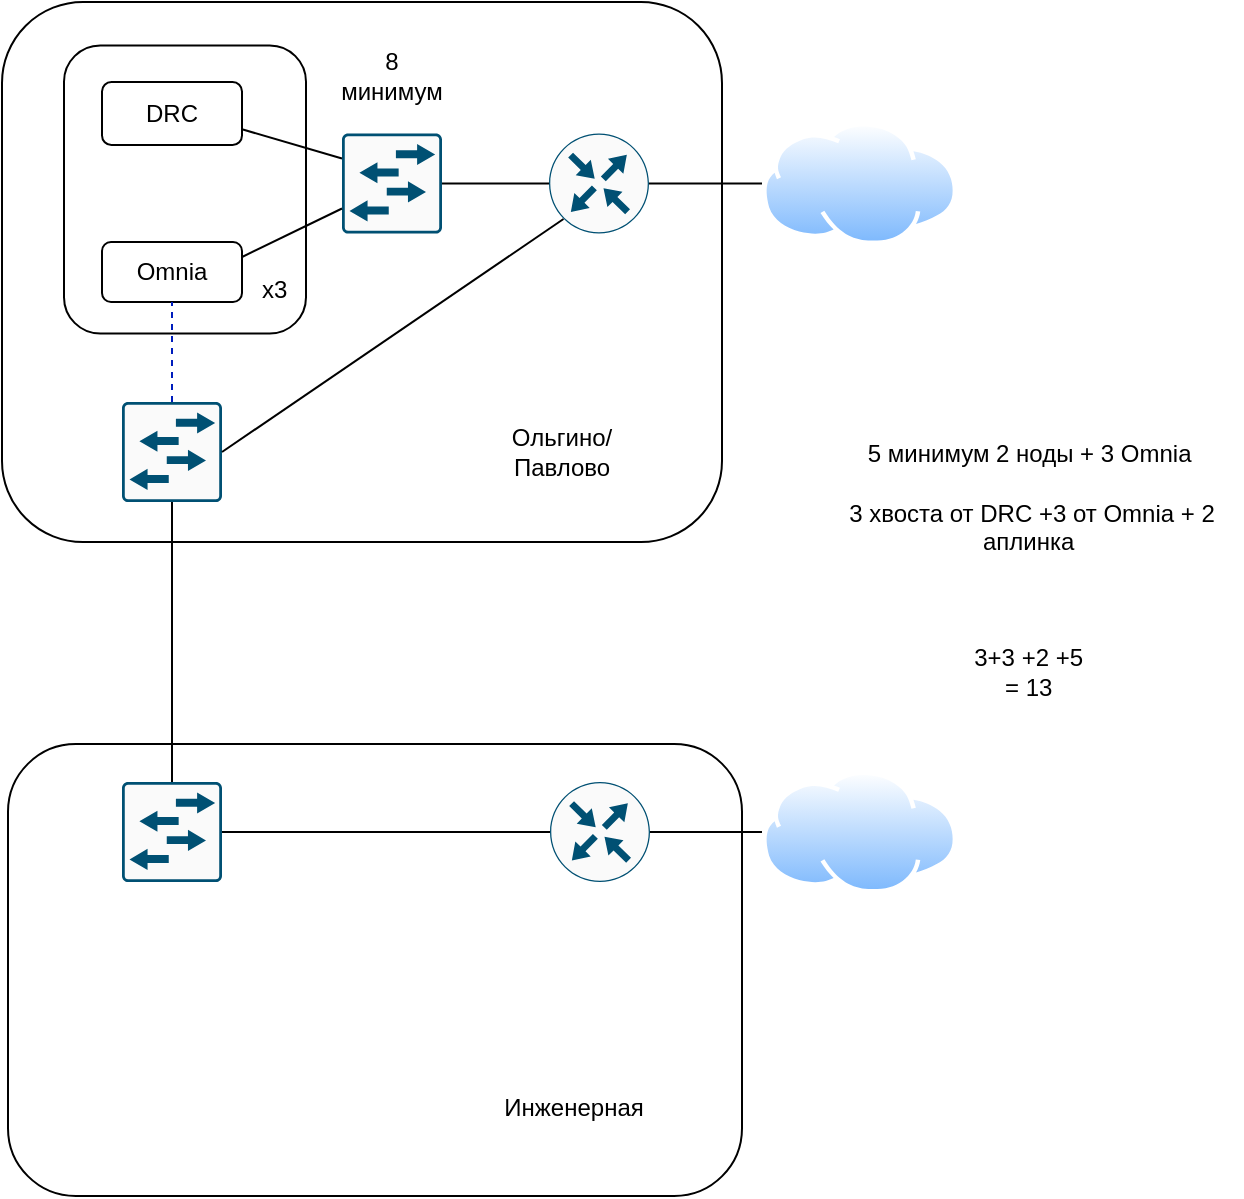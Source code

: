 <mxfile version="27.1.6" pages="2">
  <diagram name="Страница — 1" id="BDMmKNMVQ6On5iuS-EOb">
    <mxGraphModel dx="1043" dy="667" grid="1" gridSize="10" guides="1" tooltips="1" connect="1" arrows="1" fold="1" page="1" pageScale="1" pageWidth="827" pageHeight="1169" math="0" shadow="0">
      <root>
        <mxCell id="0" />
        <mxCell id="1" parent="0" />
        <mxCell id="mi2LoP6UA7UgKNXL9F8Z-26" value="" style="rounded=1;whiteSpace=wrap;html=1;" vertex="1" parent="1">
          <mxGeometry x="93" y="531" width="367" height="226" as="geometry" />
        </mxCell>
        <mxCell id="mi2LoP6UA7UgKNXL9F8Z-22" value="" style="rounded=1;whiteSpace=wrap;html=1;" vertex="1" parent="1">
          <mxGeometry x="90" y="160" width="360" height="270" as="geometry" />
        </mxCell>
        <mxCell id="mi2LoP6UA7UgKNXL9F8Z-13" value="" style="rounded=1;whiteSpace=wrap;html=1;" vertex="1" parent="1">
          <mxGeometry x="121" y="181.75" width="121" height="144" as="geometry" />
        </mxCell>
        <mxCell id="mi2LoP6UA7UgKNXL9F8Z-1" value="" style="sketch=0;points=[[0.5,0,0],[1,0.5,0],[0.5,1,0],[0,0.5,0],[0.145,0.145,0],[0.856,0.145,0],[0.855,0.856,0],[0.145,0.855,0]];verticalLabelPosition=bottom;html=1;verticalAlign=top;aspect=fixed;align=center;pointerEvents=1;shape=mxgraph.cisco19.rect;prIcon=router;fillColor=#FAFAFA;strokeColor=#005073;" vertex="1" parent="1">
          <mxGeometry x="363.5" y="225.75" width="50" height="50" as="geometry" />
        </mxCell>
        <mxCell id="mi2LoP6UA7UgKNXL9F8Z-2" value="" style="sketch=0;points=[[0.015,0.015,0],[0.985,0.015,0],[0.985,0.985,0],[0.015,0.985,0],[0.25,0,0],[0.5,0,0],[0.75,0,0],[1,0.25,0],[1,0.5,0],[1,0.75,0],[0.75,1,0],[0.5,1,0],[0.25,1,0],[0,0.75,0],[0,0.5,0],[0,0.25,0]];verticalLabelPosition=bottom;html=1;verticalAlign=top;aspect=fixed;align=center;pointerEvents=1;shape=mxgraph.cisco19.rect;prIcon=l2_switch;fillColor=#FAFAFA;strokeColor=#005073;" vertex="1" parent="1">
          <mxGeometry x="260" y="225.75" width="50" height="50" as="geometry" />
        </mxCell>
        <mxCell id="mi2LoP6UA7UgKNXL9F8Z-3" value="" style="sketch=0;points=[[0.015,0.015,0],[0.985,0.015,0],[0.985,0.985,0],[0.015,0.985,0],[0.25,0,0],[0.5,0,0],[0.75,0,0],[1,0.25,0],[1,0.5,0],[1,0.75,0],[0.75,1,0],[0.5,1,0],[0.25,1,0],[0,0.75,0],[0,0.5,0],[0,0.25,0]];verticalLabelPosition=bottom;html=1;verticalAlign=top;aspect=fixed;align=center;pointerEvents=1;shape=mxgraph.cisco19.rect;prIcon=l2_switch;fillColor=#FAFAFA;strokeColor=#005073;" vertex="1" parent="1">
          <mxGeometry x="150" y="360" width="50" height="50" as="geometry" />
        </mxCell>
        <mxCell id="mi2LoP6UA7UgKNXL9F8Z-4" value="DRC" style="rounded=1;whiteSpace=wrap;html=1;" vertex="1" parent="1">
          <mxGeometry x="140" y="200" width="70" height="31.5" as="geometry" />
        </mxCell>
        <mxCell id="mi2LoP6UA7UgKNXL9F8Z-5" value="Omnia" style="rounded=1;whiteSpace=wrap;html=1;" vertex="1" parent="1">
          <mxGeometry x="140" y="280" width="70" height="30" as="geometry" />
        </mxCell>
        <mxCell id="mi2LoP6UA7UgKNXL9F8Z-6" value="" style="image;aspect=fixed;perimeter=ellipsePerimeter;html=1;align=center;shadow=0;dashed=0;spacingTop=3;image=img/lib/active_directory/internet_cloud.svg;" vertex="1" parent="1">
          <mxGeometry x="470" y="220" width="97.62" height="61.5" as="geometry" />
        </mxCell>
        <mxCell id="mi2LoP6UA7UgKNXL9F8Z-7" value="" style="endArrow=none;html=1;rounded=0;entryX=0;entryY=0.5;entryDx=0;entryDy=0;exitX=1;exitY=0.5;exitDx=0;exitDy=0;exitPerimeter=0;" edge="1" parent="1" source="mi2LoP6UA7UgKNXL9F8Z-1" target="mi2LoP6UA7UgKNXL9F8Z-6">
          <mxGeometry width="50" height="50" relative="1" as="geometry">
            <mxPoint x="500" y="505.75" as="sourcePoint" />
            <mxPoint x="550" y="455.75" as="targetPoint" />
          </mxGeometry>
        </mxCell>
        <mxCell id="mi2LoP6UA7UgKNXL9F8Z-8" value="" style="endArrow=none;html=1;rounded=0;entryX=0;entryY=0.5;entryDx=0;entryDy=0;entryPerimeter=0;exitX=1;exitY=0.5;exitDx=0;exitDy=0;exitPerimeter=0;" edge="1" parent="1" source="mi2LoP6UA7UgKNXL9F8Z-2" target="mi2LoP6UA7UgKNXL9F8Z-1">
          <mxGeometry width="50" height="50" relative="1" as="geometry">
            <mxPoint x="500" y="505.75" as="sourcePoint" />
            <mxPoint x="550" y="455.75" as="targetPoint" />
          </mxGeometry>
        </mxCell>
        <mxCell id="mi2LoP6UA7UgKNXL9F8Z-9" value="" style="endArrow=none;html=1;rounded=0;entryX=0;entryY=0.25;entryDx=0;entryDy=0;entryPerimeter=0;exitX=1;exitY=0.75;exitDx=0;exitDy=0;" edge="1" parent="1" source="mi2LoP6UA7UgKNXL9F8Z-4" target="mi2LoP6UA7UgKNXL9F8Z-2">
          <mxGeometry width="50" height="50" relative="1" as="geometry">
            <mxPoint x="230" y="210" as="sourcePoint" />
            <mxPoint x="280" y="160" as="targetPoint" />
          </mxGeometry>
        </mxCell>
        <mxCell id="mi2LoP6UA7UgKNXL9F8Z-11" value="" style="endArrow=none;html=1;rounded=0;entryX=0;entryY=0.75;entryDx=0;entryDy=0;entryPerimeter=0;exitX=1;exitY=0.25;exitDx=0;exitDy=0;" edge="1" parent="1" source="mi2LoP6UA7UgKNXL9F8Z-5" target="mi2LoP6UA7UgKNXL9F8Z-2">
          <mxGeometry width="50" height="50" relative="1" as="geometry">
            <mxPoint x="500" y="500" as="sourcePoint" />
            <mxPoint x="550" y="450" as="targetPoint" />
          </mxGeometry>
        </mxCell>
        <mxCell id="mi2LoP6UA7UgKNXL9F8Z-12" value="" style="endArrow=none;html=1;rounded=0;entryX=0.5;entryY=1;entryDx=0;entryDy=0;exitX=0.5;exitY=0;exitDx=0;exitDy=0;exitPerimeter=0;fillColor=#0050ef;strokeColor=#001DBC;dashed=1;" edge="1" parent="1" source="mi2LoP6UA7UgKNXL9F8Z-3" target="mi2LoP6UA7UgKNXL9F8Z-5">
          <mxGeometry width="50" height="50" relative="1" as="geometry">
            <mxPoint x="500" y="500" as="sourcePoint" />
            <mxPoint x="550" y="450" as="targetPoint" />
          </mxGeometry>
        </mxCell>
        <mxCell id="mi2LoP6UA7UgKNXL9F8Z-17" value="x3&amp;nbsp;" style="text;html=1;align=center;verticalAlign=middle;whiteSpace=wrap;rounded=0;" vertex="1" parent="1">
          <mxGeometry x="213" y="294" width="30" height="20" as="geometry" />
        </mxCell>
        <mxCell id="mi2LoP6UA7UgKNXL9F8Z-19" value="" style="endArrow=none;html=1;rounded=0;entryX=0.5;entryY=1;entryDx=0;entryDy=0;entryPerimeter=0;" edge="1" parent="1" source="mi2LoP6UA7UgKNXL9F8Z-20" target="mi2LoP6UA7UgKNXL9F8Z-3">
          <mxGeometry width="50" height="50" relative="1" as="geometry">
            <mxPoint x="175" y="570" as="sourcePoint" />
            <mxPoint x="550" y="450" as="targetPoint" />
          </mxGeometry>
        </mxCell>
        <mxCell id="mi2LoP6UA7UgKNXL9F8Z-23" value="Ольгино/Павлово" style="text;html=1;align=center;verticalAlign=middle;whiteSpace=wrap;rounded=0;" vertex="1" parent="1">
          <mxGeometry x="340" y="370" width="60" height="30" as="geometry" />
        </mxCell>
        <mxCell id="mi2LoP6UA7UgKNXL9F8Z-25" value="" style="endArrow=none;html=1;rounded=0;entryX=0.145;entryY=0.855;entryDx=0;entryDy=0;entryPerimeter=0;exitX=1;exitY=0.5;exitDx=0;exitDy=0;exitPerimeter=0;" edge="1" parent="1" source="mi2LoP6UA7UgKNXL9F8Z-3" target="mi2LoP6UA7UgKNXL9F8Z-1">
          <mxGeometry width="50" height="50" relative="1" as="geometry">
            <mxPoint x="500" y="500" as="sourcePoint" />
            <mxPoint x="550" y="450" as="targetPoint" />
          </mxGeometry>
        </mxCell>
        <mxCell id="mi2LoP6UA7UgKNXL9F8Z-27" value="" style="endArrow=none;html=1;rounded=0;entryX=0.5;entryY=1;entryDx=0;entryDy=0;entryPerimeter=0;" edge="1" parent="1" target="mi2LoP6UA7UgKNXL9F8Z-20">
          <mxGeometry width="50" height="50" relative="1" as="geometry">
            <mxPoint x="175" y="570" as="sourcePoint" />
            <mxPoint x="175" y="410" as="targetPoint" />
          </mxGeometry>
        </mxCell>
        <mxCell id="mi2LoP6UA7UgKNXL9F8Z-20" value="" style="sketch=0;points=[[0.015,0.015,0],[0.985,0.015,0],[0.985,0.985,0],[0.015,0.985,0],[0.25,0,0],[0.5,0,0],[0.75,0,0],[1,0.25,0],[1,0.5,0],[1,0.75,0],[0.75,1,0],[0.5,1,0],[0.25,1,0],[0,0.75,0],[0,0.5,0],[0,0.25,0]];verticalLabelPosition=bottom;html=1;verticalAlign=top;aspect=fixed;align=center;pointerEvents=1;shape=mxgraph.cisco19.rect;prIcon=l2_switch;fillColor=#FAFAFA;strokeColor=#005073;" vertex="1" parent="1">
          <mxGeometry x="150" y="550" width="50" height="50" as="geometry" />
        </mxCell>
        <mxCell id="mi2LoP6UA7UgKNXL9F8Z-28" value="Инженерная" style="text;html=1;align=center;verticalAlign=middle;whiteSpace=wrap;rounded=0;" vertex="1" parent="1">
          <mxGeometry x="346" y="698" width="60" height="30" as="geometry" />
        </mxCell>
        <mxCell id="mi2LoP6UA7UgKNXL9F8Z-29" value="" style="sketch=0;points=[[0.5,0,0],[1,0.5,0],[0.5,1,0],[0,0.5,0],[0.145,0.145,0],[0.856,0.145,0],[0.855,0.856,0],[0.145,0.855,0]];verticalLabelPosition=bottom;html=1;verticalAlign=top;aspect=fixed;align=center;pointerEvents=1;shape=mxgraph.cisco19.rect;prIcon=router;fillColor=#FAFAFA;strokeColor=#005073;" vertex="1" parent="1">
          <mxGeometry x="364" y="550" width="50" height="50" as="geometry" />
        </mxCell>
        <mxCell id="mi2LoP6UA7UgKNXL9F8Z-30" value="" style="endArrow=none;html=1;rounded=0;entryX=0;entryY=0.5;entryDx=0;entryDy=0;entryPerimeter=0;exitX=1;exitY=0.5;exitDx=0;exitDy=0;exitPerimeter=0;" edge="1" parent="1" source="mi2LoP6UA7UgKNXL9F8Z-20" target="mi2LoP6UA7UgKNXL9F8Z-29">
          <mxGeometry width="50" height="50" relative="1" as="geometry">
            <mxPoint x="210" y="690" as="sourcePoint" />
            <mxPoint x="264" y="690" as="targetPoint" />
          </mxGeometry>
        </mxCell>
        <mxCell id="mi2LoP6UA7UgKNXL9F8Z-31" value="" style="image;aspect=fixed;perimeter=ellipsePerimeter;html=1;align=center;shadow=0;dashed=0;spacingTop=3;image=img/lib/active_directory/internet_cloud.svg;" vertex="1" parent="1">
          <mxGeometry x="470" y="544.25" width="97.62" height="61.5" as="geometry" />
        </mxCell>
        <mxCell id="mi2LoP6UA7UgKNXL9F8Z-33" value="" style="endArrow=none;html=1;rounded=0;entryX=0;entryY=0.5;entryDx=0;entryDy=0;exitX=1;exitY=0.5;exitDx=0;exitDy=0;exitPerimeter=0;" edge="1" parent="1" source="mi2LoP6UA7UgKNXL9F8Z-29" target="mi2LoP6UA7UgKNXL9F8Z-31">
          <mxGeometry width="50" height="50" relative="1" as="geometry">
            <mxPoint x="500" y="500" as="sourcePoint" />
            <mxPoint x="550" y="450" as="targetPoint" />
          </mxGeometry>
        </mxCell>
        <mxCell id="mi2LoP6UA7UgKNXL9F8Z-36" value="8 минимум" style="text;html=1;align=center;verticalAlign=middle;whiteSpace=wrap;rounded=0;" vertex="1" parent="1">
          <mxGeometry x="255" y="181.75" width="60" height="30" as="geometry" />
        </mxCell>
        <mxCell id="mi2LoP6UA7UgKNXL9F8Z-37" value="5 минимум 2 ноды + 3 Omnia&amp;nbsp;&lt;div&gt;&lt;br&gt;&lt;div&gt;&lt;br&gt;&lt;/div&gt;&lt;/div&gt;" style="text;html=1;align=center;verticalAlign=middle;resizable=0;points=[];autosize=1;strokeColor=none;fillColor=none;" vertex="1" parent="1">
          <mxGeometry x="510" y="370" width="190" height="60" as="geometry" />
        </mxCell>
        <mxCell id="mi2LoP6UA7UgKNXL9F8Z-39" value="3 хвоста от DRC +3 от Omnia + 2 аплинка&amp;nbsp;&lt;div&gt;&lt;span style=&quot;background-color: transparent; color: light-dark(rgb(0, 0, 0), rgb(255, 255, 255));&quot;&gt;&amp;nbsp;&lt;/span&gt;&lt;/div&gt;" style="text;html=1;align=center;verticalAlign=middle;whiteSpace=wrap;rounded=0;" vertex="1" parent="1">
          <mxGeometry x="500" y="410" width="210" height="40" as="geometry" />
        </mxCell>
        <mxCell id="mi2LoP6UA7UgKNXL9F8Z-40" value="3+3 +2 +5&amp;nbsp; = 13&amp;nbsp;" style="text;html=1;align=center;verticalAlign=middle;whiteSpace=wrap;rounded=0;" vertex="1" parent="1">
          <mxGeometry x="575" y="480" width="60" height="30" as="geometry" />
        </mxCell>
      </root>
    </mxGraphModel>
  </diagram>
  <diagram id="K_QWz5y1Vfb9RZmCzqKb" name="Страница — 2">
    <mxGraphModel dx="1251" dy="800" grid="1" gridSize="10" guides="1" tooltips="1" connect="1" arrows="1" fold="1" page="1" pageScale="1" pageWidth="827" pageHeight="1169" math="0" shadow="0">
      <root>
        <mxCell id="0" />
        <mxCell id="1" parent="0" />
      </root>
    </mxGraphModel>
  </diagram>
</mxfile>
